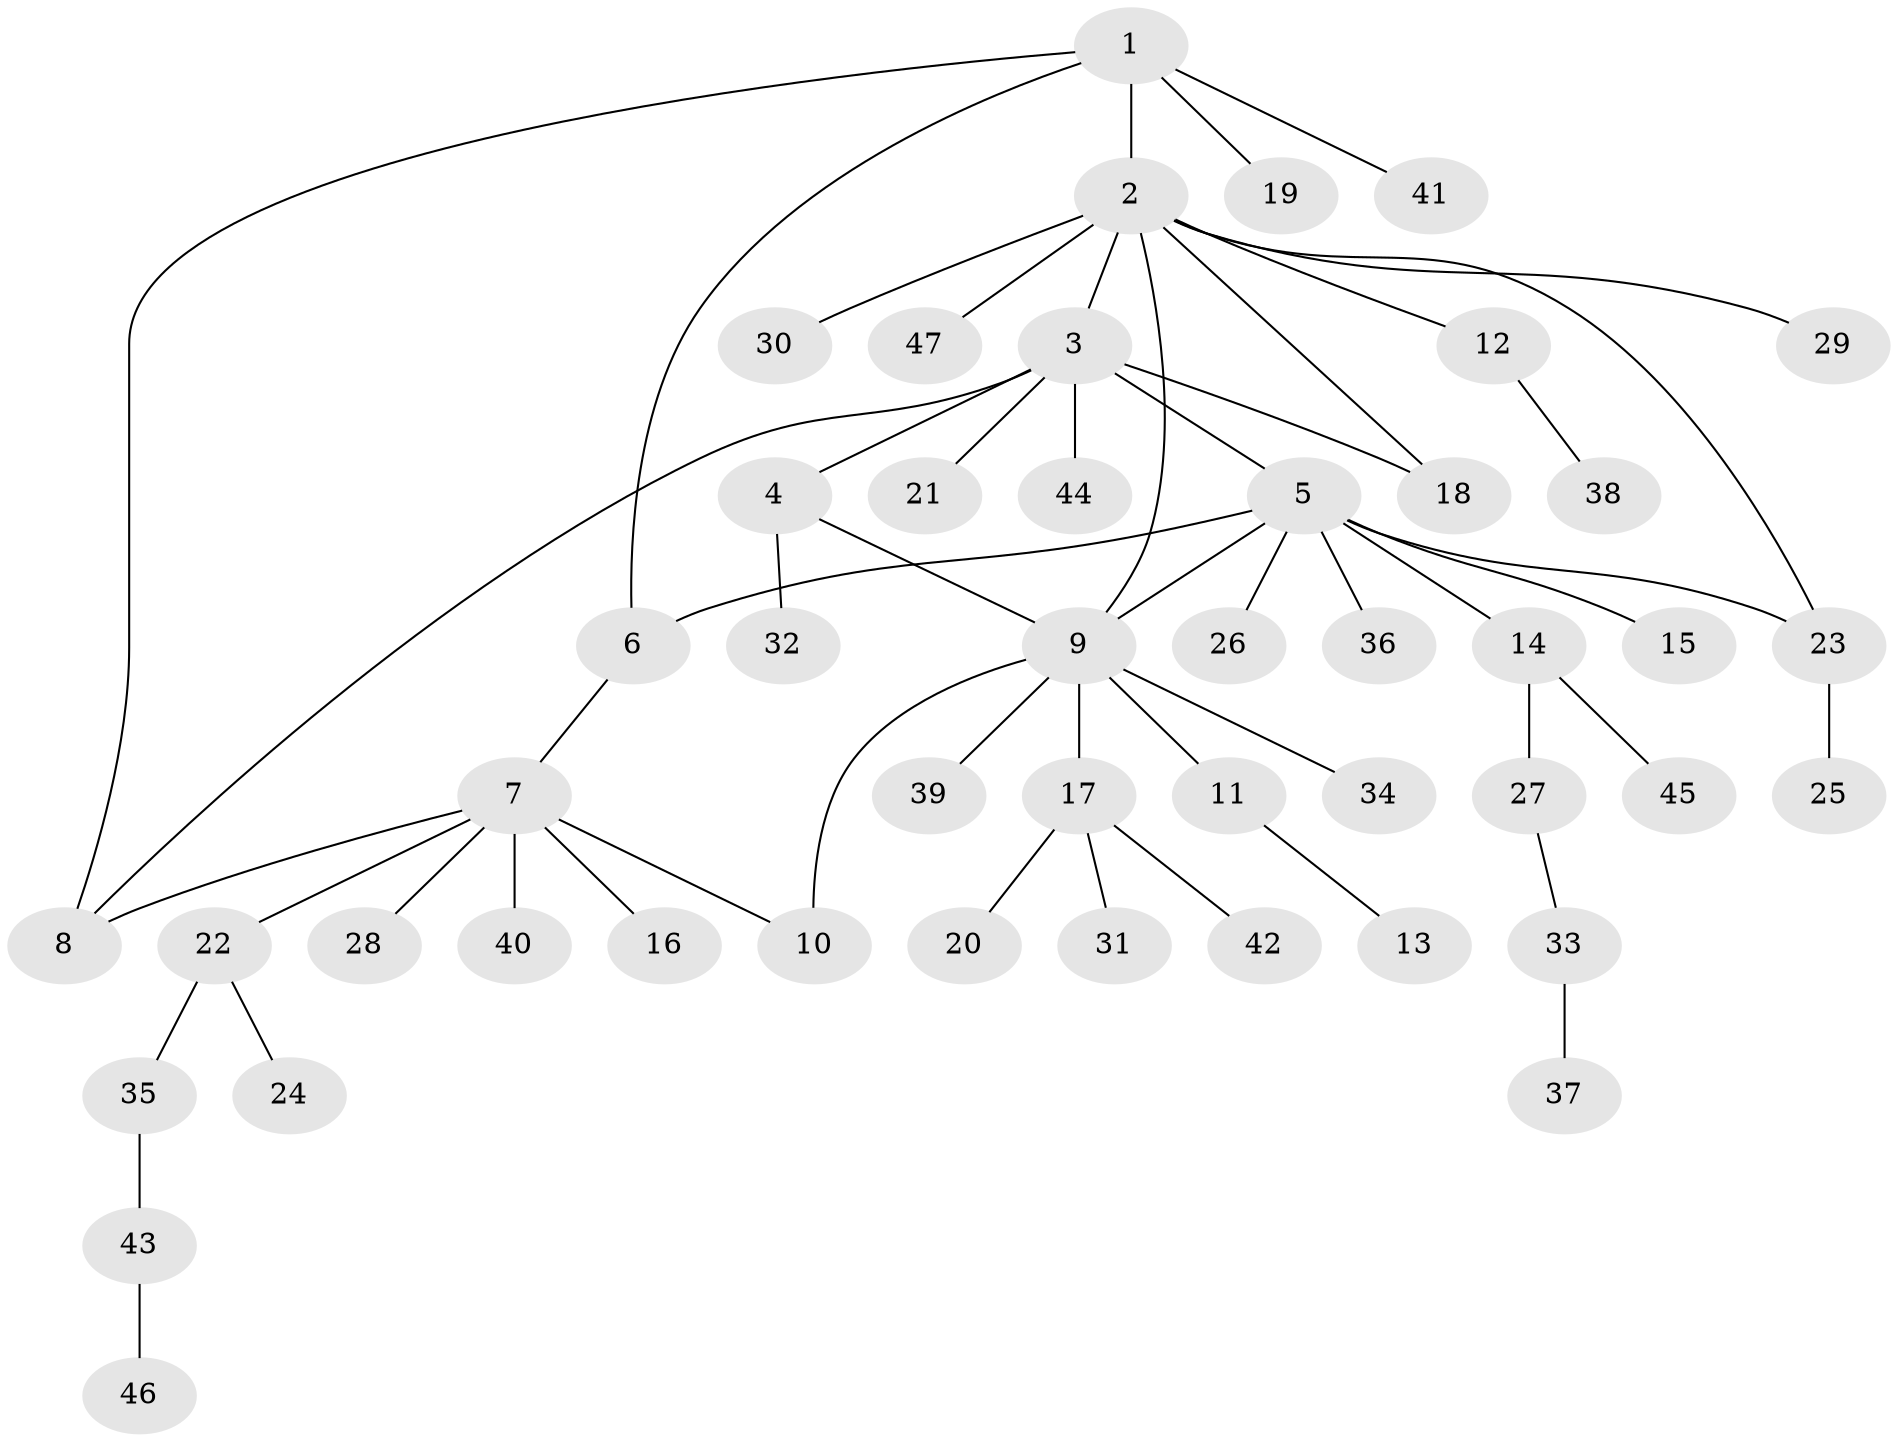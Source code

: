 // coarse degree distribution, {6: 0.058823529411764705, 13: 0.029411764705882353, 2: 0.17647058823529413, 7: 0.058823529411764705, 3: 0.08823529411764706, 1: 0.5882352941176471}
// Generated by graph-tools (version 1.1) at 2025/42/03/06/25 10:42:15]
// undirected, 47 vertices, 54 edges
graph export_dot {
graph [start="1"]
  node [color=gray90,style=filled];
  1;
  2;
  3;
  4;
  5;
  6;
  7;
  8;
  9;
  10;
  11;
  12;
  13;
  14;
  15;
  16;
  17;
  18;
  19;
  20;
  21;
  22;
  23;
  24;
  25;
  26;
  27;
  28;
  29;
  30;
  31;
  32;
  33;
  34;
  35;
  36;
  37;
  38;
  39;
  40;
  41;
  42;
  43;
  44;
  45;
  46;
  47;
  1 -- 2;
  1 -- 6;
  1 -- 8;
  1 -- 19;
  1 -- 41;
  2 -- 3;
  2 -- 9;
  2 -- 12;
  2 -- 18;
  2 -- 23;
  2 -- 29;
  2 -- 30;
  2 -- 47;
  3 -- 4;
  3 -- 5;
  3 -- 8;
  3 -- 18;
  3 -- 21;
  3 -- 44;
  4 -- 9;
  4 -- 32;
  5 -- 6;
  5 -- 9;
  5 -- 14;
  5 -- 15;
  5 -- 23;
  5 -- 26;
  5 -- 36;
  6 -- 7;
  7 -- 8;
  7 -- 10;
  7 -- 16;
  7 -- 22;
  7 -- 28;
  7 -- 40;
  9 -- 10;
  9 -- 11;
  9 -- 17;
  9 -- 34;
  9 -- 39;
  11 -- 13;
  12 -- 38;
  14 -- 27;
  14 -- 45;
  17 -- 20;
  17 -- 31;
  17 -- 42;
  22 -- 24;
  22 -- 35;
  23 -- 25;
  27 -- 33;
  33 -- 37;
  35 -- 43;
  43 -- 46;
}
